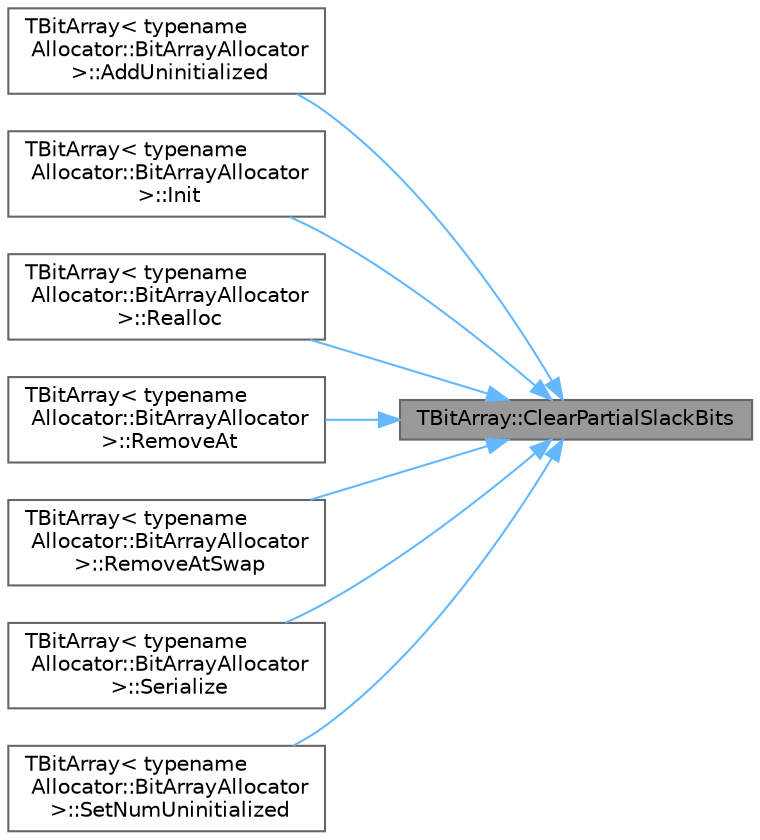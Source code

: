 digraph "TBitArray::ClearPartialSlackBits"
{
 // INTERACTIVE_SVG=YES
 // LATEX_PDF_SIZE
  bgcolor="transparent";
  edge [fontname=Helvetica,fontsize=10,labelfontname=Helvetica,labelfontsize=10];
  node [fontname=Helvetica,fontsize=10,shape=box,height=0.2,width=0.4];
  rankdir="RL";
  Node1 [id="Node000001",label="TBitArray::ClearPartialSlackBits",height=0.2,width=0.4,color="gray40", fillcolor="grey60", style="filled", fontcolor="black",tooltip="Clears the slack bits within the final partially relevant Word."];
  Node1 -> Node2 [id="edge1_Node000001_Node000002",dir="back",color="steelblue1",style="solid",tooltip=" "];
  Node2 [id="Node000002",label="TBitArray\< typename\l Allocator::BitArrayAllocator\l \>::AddUninitialized",height=0.2,width=0.4,color="grey40", fillcolor="white", style="filled",URL="$d5/d67/classTBitArray.html#a65d385a7ef76e8c51c2b4739d56b98ae",tooltip=" "];
  Node1 -> Node3 [id="edge2_Node000001_Node000003",dir="back",color="steelblue1",style="solid",tooltip=" "];
  Node3 [id="Node000003",label="TBitArray\< typename\l Allocator::BitArrayAllocator\l \>::Init",height=0.2,width=0.4,color="grey40", fillcolor="white", style="filled",URL="$d5/d67/classTBitArray.html#a68a9a88dbd8c14fd4bd44887f6905c63",tooltip=" "];
  Node1 -> Node4 [id="edge3_Node000001_Node000004",dir="back",color="steelblue1",style="solid",tooltip=" "];
  Node4 [id="Node000004",label="TBitArray\< typename\l Allocator::BitArrayAllocator\l \>::Realloc",height=0.2,width=0.4,color="grey40", fillcolor="white", style="filled",URL="$d5/d67/classTBitArray.html#a43539042a0747586bb7cfe187b242b16",tooltip=" "];
  Node1 -> Node5 [id="edge4_Node000001_Node000005",dir="back",color="steelblue1",style="solid",tooltip=" "];
  Node5 [id="Node000005",label="TBitArray\< typename\l Allocator::BitArrayAllocator\l \>::RemoveAt",height=0.2,width=0.4,color="grey40", fillcolor="white", style="filled",URL="$d5/d67/classTBitArray.html#aef75b7c717e64e7ced93b89f4511d7e4",tooltip=" "];
  Node1 -> Node6 [id="edge5_Node000001_Node000006",dir="back",color="steelblue1",style="solid",tooltip=" "];
  Node6 [id="Node000006",label="TBitArray\< typename\l Allocator::BitArrayAllocator\l \>::RemoveAtSwap",height=0.2,width=0.4,color="grey40", fillcolor="white", style="filled",URL="$d5/d67/classTBitArray.html#ab002aaedbb1cac70f56818c9f236d3f1",tooltip=" "];
  Node1 -> Node7 [id="edge6_Node000001_Node000007",dir="back",color="steelblue1",style="solid",tooltip=" "];
  Node7 [id="Node000007",label="TBitArray\< typename\l Allocator::BitArrayAllocator\l \>::Serialize",height=0.2,width=0.4,color="grey40", fillcolor="white", style="filled",URL="$d5/d67/classTBitArray.html#a46ebad981e95a651c6b8dca235f03468",tooltip=" "];
  Node1 -> Node8 [id="edge7_Node000001_Node000008",dir="back",color="steelblue1",style="solid",tooltip=" "];
  Node8 [id="Node000008",label="TBitArray\< typename\l Allocator::BitArrayAllocator\l \>::SetNumUninitialized",height=0.2,width=0.4,color="grey40", fillcolor="white", style="filled",URL="$d5/d67/classTBitArray.html#a59471c432ab61af5498f6da61cebdb52",tooltip=" "];
}
